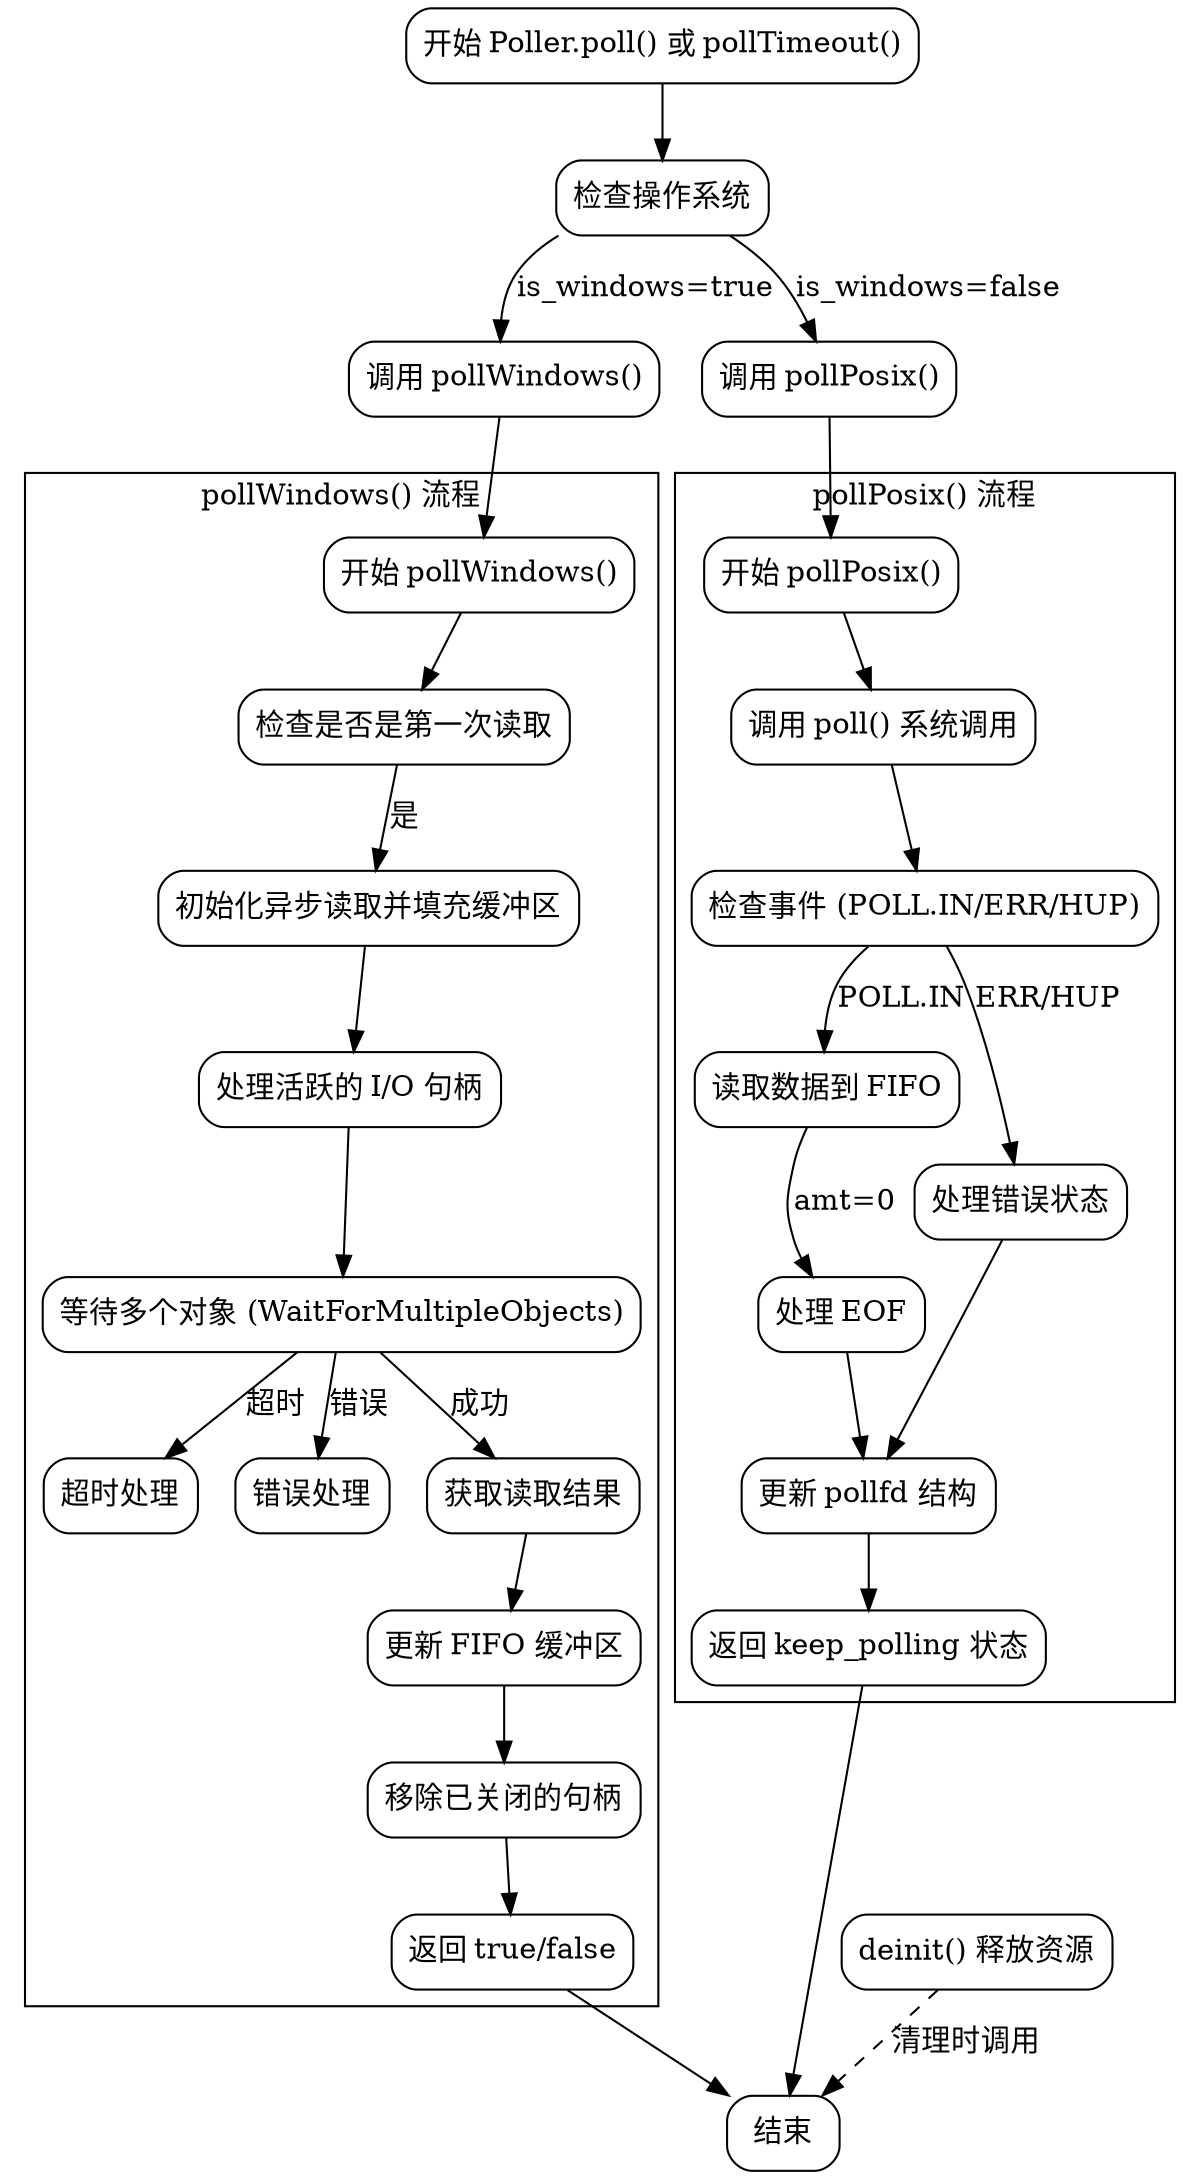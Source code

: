 
digraph PollerFlow {
    graph [rankdir=TB];
    node [shape=rectangle, style=rounded];

    start [label="开始 Poller.poll() 或 pollTimeout()"];
    os_check [label="检查操作系统"];
    windows_path [label="调用 pollWindows()"];
    posix_path [label="调用 pollPosix()"];
    deinit [label="deinit() 释放资源"];
    end [label="结束"];

    subgraph cluster_windows {
        label="pollWindows() 流程";
        win_start [label="开始 pollWindows()"];
        check_first_read [label="检查是否是第一次读取"];
        init_reads [label="初始化异步读取并填充缓冲区"];
        handle_active [label="处理活跃的 I/O 句柄"];
        wait_objects [label="等待多个对象 (WaitForMultipleObjects)"];
        handle_timeout [label="超时处理"];
        handle_error [label="错误处理"];
        read_result [label="获取读取结果"];
        update_fifo [label="更新 FIFO 缓冲区"];
        remove_closed [label="移除已关闭的句柄"];
        win_end [label="返回 true/false"];
        
        win_start -> check_first_read;
        check_first_read -> init_reads [label="是"];
        init_reads -> handle_active;
        handle_active -> wait_objects;
        wait_objects -> handle_timeout [label="超时"];
        wait_objects -> handle_error [label="错误"];
        wait_objects -> read_result [label="成功"];
        read_result -> update_fifo;
        update_fifo -> remove_closed;
        remove_closed -> win_end;
    }

    subgraph cluster_posix {
        label="pollPosix() 流程";
        posix_start [label="开始 pollPosix()"];
        call_poll [label="调用 poll() 系统调用"];
        check_events [label="检查事件 (POLL.IN/ERR/HUP)"];
        read_data [label="读取数据到 FIFO"];
        handle_eof [label="处理 EOF"];
        handle_errors [label="处理错误状态"];
        update_pollfd [label="更新 pollfd 结构"];
        posix_end [label="返回 keep_polling 状态"];
        
        posix_start -> call_poll;
        call_poll -> check_events;
        check_events -> read_data [label="POLL.IN"];
        check_events -> handle_errors [label="ERR/HUP"];
        read_data -> handle_eof [label="amt=0"];
        handle_eof -> update_pollfd;
        handle_errors -> update_pollfd;
        update_pollfd -> posix_end;
    }

    start -> os_check;
    os_check -> windows_path [label="is_windows=true"];
    os_check -> posix_path [label="is_windows=false"];
    windows_path -> win_start;
    posix_path -> posix_start;
    win_end -> end;
    posix_end -> end;
    deinit -> end [style=dashed, label="清理时调用"];
}
